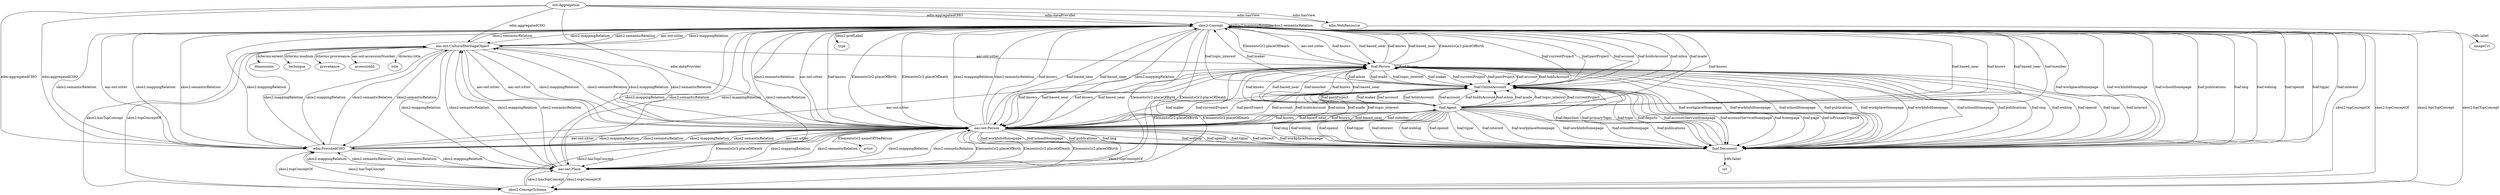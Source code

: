 digraph {
  type [type=attribute_name,label=type]
  "skos2:Concept1" [type=class_uri,label="skos2:Concept"]
  dimensions [type=attribute_name,label=dimensions]
  "aac-ont:CulturalHeritageObject1" [type=class_uri,label="aac-ont:CulturalHeritageObject"]
  imageUrl [type=attribute_name,label=imageUrl]
  "edm:WebResource1" [type=class_uri,label="edm:WebResource"]
  artist [type=attribute_name,label=artist]
  "aac-ont:Person1" [type=class_uri,label="aac-ont:Person"]
  url [type=attribute_name,label=url]
  "foaf:Document1" [type=class_uri,label="foaf:Document"]
  technique [type=attribute_name,label=technique]
  provenance [type=attribute_name,label=provenance]
  accessionId [type=attribute_name,label=accessionId]
  title [type=attribute_name,label=title]
  "skos2:ConceptScheme" [type=class_uri,label="skos2:ConceptScheme"]
  "ore:Aggregation" [type=class_uri,label="ore:Aggregation"]
  "aac-ont:Place" [type=class_uri,label="aac-ont:Place"]
  "edm:ProvidedCHO" [type=class_uri,label="edm:ProvidedCHO"]
  "foaf:Person" [type=class_uri,label="foaf:Person"]
  "foaf:Agent" [type=class_uri,label="foaf:Agent"]
  "foaf:OnlineAccount" [type=class_uri,label="foaf:OnlineAccount"]
  "skos2:Concept1" -> type [label="skos2:prefLabel",type=st_property_uri]
  "aac-ont:CulturalHeritageObject1" -> dimensions [label="dcterms:extent",type=st_property_uri]
  "edm:WebResource1" -> imageUrl [label="rdfs:label",type=st_property_uri]
  "aac-ont:Person1" -> artist [label="ElementsGr2:nameOfThePerson",type=st_property_uri]
  "foaf:Document1" -> url [label="rdfs:label",type=st_property_uri]
  "aac-ont:CulturalHeritageObject1" -> technique [label="dcterms:medium",type=st_property_uri]
  "aac-ont:CulturalHeritageObject1" -> provenance [label="dcterms:provenance",type=st_property_uri]
  "aac-ont:CulturalHeritageObject1" -> accessionId [label="aac-ont:accessionNumber",type=st_property_uri]
  "aac-ont:CulturalHeritageObject1" -> title [label="dcterms:title",type=st_property_uri]
  "skos2:Concept1" -> "skos2:Concept1" [label="skos2:mappingRelation",type=direct_property_uri,weight=1]
  "skos2:Concept1" -> "skos2:Concept1" [label="skos2:semanticRelation",type=direct_property_uri,weight=1]
  "skos2:Concept1" -> "skos2:ConceptScheme" [label="skos2:topConceptOf",type=direct_property_uri,weight=1]
  "skos2:ConceptScheme" -> "skos2:Concept1" [label="skos2:hasTopConcept",type=direct_property_uri,weight=1]
  "aac-ont:CulturalHeritageObject1" -> "aac-ont:Person1" [label="aac-ont:sitter",type=direct_property_uri,weight=1]
  "ore:Aggregation" -> "edm:WebResource1" [label="edm:hasView",type=direct_property_uri,weight=1]
  "aac-ont:Person1" -> "aac-ont:Place" [label="ElementsGr2:placeOfBirth",type=direct_property_uri,weight=1]
  "aac-ont:Person1" -> "aac-ont:Place" [label="ElementsGr2:placeOfDeath",type=direct_property_uri,weight=1]
  "edm:ProvidedCHO" -> "aac-ont:Person1" [label="aac-ont:sitter",type=direct_property_uri,weight=1]
  "foaf:Person" -> "foaf:Document1" [label="foaf:workplaceHomepage",type=direct_property_uri,weight=1]
  "foaf:Person" -> "foaf:Document1" [label="foaf:workInfoHomepage",type=direct_property_uri,weight=1]
  "foaf:Person" -> "foaf:Document1" [label="foaf:schoolHomepage",type=direct_property_uri,weight=1]
  "foaf:Person" -> "foaf:Document1" [label="foaf:publications",type=direct_property_uri,weight=1]
  "foaf:Agent" -> "foaf:Document1" [label="foaf:weblog",type=direct_property_uri,weight=1]
  "foaf:Agent" -> "foaf:Document1" [label="foaf:openid",type=direct_property_uri,weight=1]
  "foaf:Agent" -> "foaf:Document1" [label="foaf:tipjar",type=direct_property_uri,weight=1]
  "foaf:Agent" -> "foaf:Document1" [label="foaf:interest",type=direct_property_uri,weight=1]
  "foaf:OnlineAccount" -> "foaf:Document1" [label="foaf:accountServiceHomepage",type=direct_property_uri,weight=1]
  "ore:Aggregation" -> "edm:ProvidedCHO" [label="edm:aggregatedCHO",type=direct_property_uri,weight=1]
  "foaf:Person" -> "foaf:Person" [label="foaf:knows",type=direct_property_uri,weight=1]
  "foaf:Agent" -> "foaf:OnlineAccount" [label="foaf:account",type=direct_property_uri,weight=1]
  "foaf:Agent" -> "foaf:OnlineAccount" [label="foaf:holdsAccount",type=direct_property_uri,weight=1]
  "skos2:Concept1" -> "aac-ont:CulturalHeritageObject1" [label="skos2:mappingRelation",type=inherited,weight=4]
  "skos2:Concept1" -> "aac-ont:CulturalHeritageObject1" [label="skos2:semanticRelation",type=inherited,weight=4]
  "skos2:Concept1" -> "aac-ont:Person1" [label="skos2:mappingRelation",type=inherited,weight=4]
  "skos2:Concept1" -> "aac-ont:Person1" [label="skos2:semanticRelation",type=inherited,weight=4]
  "skos2:Concept1" -> "aac-ont:Person1" [label="aac-ont:sitter",type=inherited,weight=4]
  "skos2:Concept1" -> "aac-ont:Person1" [label="foaf:knows",type=inherited,weight=4]
  "skos2:Concept1" -> "aac-ont:Person1" [label="foaf:based_near",type=inherited,weight=4]
  "skos2:Concept1" -> "foaf:Document1" [label="foaf:workplaceHomepage",type=inherited,weight=4]
  "skos2:Concept1" -> "foaf:Document1" [label="foaf:workInfoHomepage",type=inherited,weight=4]
  "skos2:Concept1" -> "foaf:Document1" [label="foaf:schoolHomepage",type=inherited,weight=4]
  "skos2:Concept1" -> "foaf:Document1" [label="foaf:publications",type=inherited,weight=4]
  "skos2:Concept1" -> "foaf:Document1" [label="foaf:img",type=inherited,weight=4]
  "skos2:Concept1" -> "foaf:Document1" [label="foaf:weblog",type=inherited,weight=4]
  "skos2:Concept1" -> "foaf:Document1" [label="foaf:openid",type=inherited,weight=4]
  "skos2:Concept1" -> "foaf:Document1" [label="foaf:tipjar",type=inherited,weight=4]
  "skos2:Concept1" -> "foaf:Document1" [label="foaf:interest",type=inherited,weight=4]
  "skos2:Concept1" -> "skos2:ConceptScheme" [label="skos2:topConceptOf",type=inherited,weight=4]
  "skos2:Concept1" -> "aac-ont:Place" [label="skos2:mappingRelation",type=inherited,weight=4]
  "skos2:Concept1" -> "aac-ont:Place" [label="skos2:semanticRelation",type=inherited,weight=4]
  "skos2:Concept1" -> "aac-ont:Place" [label="ElementsGr2:placeOfBirth",type=inherited,weight=4]
  "skos2:Concept1" -> "aac-ont:Place" [label="ElementsGr2:placeOfDeath",type=inherited,weight=4]
  "skos2:Concept1" -> "edm:ProvidedCHO" [label="skos2:mappingRelation",type=inherited,weight=4]
  "skos2:Concept1" -> "edm:ProvidedCHO" [label="skos2:semanticRelation",type=inherited,weight=4]
  "skos2:Concept1" -> "foaf:Person" [label="aac-ont:sitter",type=inherited,weight=4]
  "skos2:Concept1" -> "foaf:Person" [label="foaf:knows",type=inherited,weight=4]
  "skos2:Concept1" -> "foaf:Person" [label="foaf:based_near",type=inherited,weight=4]
  "skos2:Concept1" -> "foaf:Agent" [label="foaf:knows",type=inherited,weight=4]
  "skos2:Concept1" -> "foaf:Agent" [label="foaf:based_near",type=inherited,weight=4]
  "skos2:Concept1" -> "foaf:OnlineAccount" [label="foaf:currentProject",type=inherited,weight=4]
  "skos2:Concept1" -> "foaf:OnlineAccount" [label="foaf:pastProject",type=inherited,weight=4]
  "skos2:Concept1" -> "foaf:OnlineAccount" [label="foaf:account",type=inherited,weight=4]
  "skos2:Concept1" -> "foaf:OnlineAccount" [label="foaf:holdsAccount",type=inherited,weight=4]
  "skos2:Concept1" -> "foaf:OnlineAccount" [label="foaf:mbox",type=inherited,weight=4]
  "skos2:Concept1" -> "foaf:OnlineAccount" [label="foaf:made",type=inherited,weight=4]
  "skos2:Concept1" -> "foaf:OnlineAccount" [label="foaf:topic_interest",type=inherited,weight=4]
  "aac-ont:CulturalHeritageObject1" -> "skos2:Concept1" [label="aac-ont:sitter",type=inherited,weight=4]
  "aac-ont:CulturalHeritageObject1" -> "skos2:Concept1" [label="skos2:mappingRelation",type=inherited,weight=4]
  "aac-ont:CulturalHeritageObject1" -> "skos2:Concept1" [label="skos2:semanticRelation",type=inherited,weight=4]
  "aac-ont:CulturalHeritageObject1" -> "aac-ont:Person1" [label="aac-ont:sitter",type=inherited,weight=4]
  "aac-ont:CulturalHeritageObject1" -> "aac-ont:Person1" [label="skos2:mappingRelation",type=inherited,weight=4]
  "aac-ont:CulturalHeritageObject1" -> "aac-ont:Person1" [label="skos2:semanticRelation",type=inherited,weight=4]
  "aac-ont:CulturalHeritageObject1" -> "skos2:ConceptScheme" [label="skos2:topConceptOf",type=inherited,weight=4]
  "aac-ont:CulturalHeritageObject1" -> "aac-ont:Place" [label="skos2:mappingRelation",type=inherited,weight=4]
  "aac-ont:CulturalHeritageObject1" -> "aac-ont:Place" [label="skos2:semanticRelation",type=inherited,weight=4]
  "aac-ont:CulturalHeritageObject1" -> "edm:ProvidedCHO" [label="skos2:mappingRelation",type=inherited,weight=4]
  "aac-ont:CulturalHeritageObject1" -> "edm:ProvidedCHO" [label="skos2:semanticRelation",type=inherited,weight=4]
  "aac-ont:CulturalHeritageObject1" -> "foaf:Person" [label="aac-ont:sitter",type=inherited,weight=4]
  "aac-ont:Person1" -> "skos2:Concept1" [label="ElementsGr2:placeOfBirth",type=inherited,weight=4]
  "aac-ont:Person1" -> "skos2:Concept1" [label="ElementsGr2:placeOfDeath",type=inherited,weight=4]
  "aac-ont:Person1" -> "skos2:Concept1" [label="skos2:mappingRelation",type=inherited,weight=4]
  "aac-ont:Person1" -> "skos2:Concept1" [label="skos2:semanticRelation",type=inherited,weight=4]
  "aac-ont:Person1" -> "skos2:Concept1" [label="foaf:knows",type=inherited,weight=4]
  "aac-ont:Person1" -> "skos2:Concept1" [label="foaf:based_near",type=inherited,weight=4]
  "aac-ont:Person1" -> "aac-ont:CulturalHeritageObject1" [label="skos2:mappingRelation",type=inherited,weight=4]
  "aac-ont:Person1" -> "aac-ont:CulturalHeritageObject1" [label="skos2:semanticRelation",type=inherited,weight=4]
  "aac-ont:Person1" -> "foaf:Document1" [label="foaf:workplaceHomepage",type=inherited,weight=4]
  "aac-ont:Person1" -> "foaf:Document1" [label="foaf:workInfoHomepage",type=inherited,weight=4]
  "aac-ont:Person1" -> "foaf:Document1" [label="foaf:schoolHomepage",type=inherited,weight=4]
  "aac-ont:Person1" -> "foaf:Document1" [label="foaf:publications",type=inherited,weight=4]
  "aac-ont:Person1" -> "foaf:Document1" [label="foaf:img",type=inherited,weight=4]
  "aac-ont:Person1" -> "foaf:Document1" [label="foaf:weblog",type=inherited,weight=4]
  "aac-ont:Person1" -> "foaf:Document1" [label="foaf:openid",type=inherited,weight=4]
  "aac-ont:Person1" -> "foaf:Document1" [label="foaf:tipjar",type=inherited,weight=4]
  "aac-ont:Person1" -> "foaf:Document1" [label="foaf:interest",type=inherited,weight=4]
  "aac-ont:Person1" -> "skos2:ConceptScheme" [label="skos2:topConceptOf",type=inherited,weight=4]
  "aac-ont:Person1" -> "aac-ont:Place" [label="ElementsGr2:placeOfBirth",type=inherited,weight=4]
  "aac-ont:Person1" -> "aac-ont:Place" [label="ElementsGr2:placeOfDeath",type=inherited,weight=4]
  "aac-ont:Person1" -> "aac-ont:Place" [label="skos2:mappingRelation",type=inherited,weight=4]
  "aac-ont:Person1" -> "aac-ont:Place" [label="skos2:semanticRelation",type=inherited,weight=4]
  "aac-ont:Person1" -> "edm:ProvidedCHO" [label="skos2:mappingRelation",type=inherited,weight=4]
  "aac-ont:Person1" -> "edm:ProvidedCHO" [label="skos2:semanticRelation",type=inherited,weight=4]
  "aac-ont:Person1" -> "foaf:Person" [label="foaf:knows",type=inherited,weight=4]
  "aac-ont:Person1" -> "foaf:Person" [label="foaf:based_near",type=inherited,weight=4]
  "aac-ont:Person1" -> "foaf:Agent" [label="foaf:knows",type=inherited,weight=4]
  "aac-ont:Person1" -> "foaf:Agent" [label="foaf:based_near",type=inherited,weight=4]
  "aac-ont:Person1" -> "foaf:OnlineAccount" [label="foaf:currentProject",type=inherited,weight=4]
  "aac-ont:Person1" -> "foaf:OnlineAccount" [label="foaf:pastProject",type=inherited,weight=4]
  "aac-ont:Person1" -> "foaf:OnlineAccount" [label="foaf:account",type=inherited,weight=4]
  "aac-ont:Person1" -> "foaf:OnlineAccount" [label="foaf:holdsAccount",type=inherited,weight=4]
  "aac-ont:Person1" -> "foaf:OnlineAccount" [label="foaf:mbox",type=inherited,weight=4]
  "aac-ont:Person1" -> "foaf:OnlineAccount" [label="foaf:made",type=inherited,weight=4]
  "aac-ont:Person1" -> "foaf:OnlineAccount" [label="foaf:topic_interest",type=inherited,weight=4]
  "foaf:Document1" -> "foaf:OnlineAccount" [label="foaf:primaryTopic",type=inherited,weight=4]
  "foaf:Document1" -> "foaf:OnlineAccount" [label="foaf:topic",type=inherited,weight=4]
  "foaf:Document1" -> "foaf:OnlineAccount" [label="foaf:depicts",type=inherited,weight=4]
  "skos2:ConceptScheme" -> "skos2:Concept1" [label="skos2:hasTopConcept",type=inherited,weight=4]
  "skos2:ConceptScheme" -> "aac-ont:CulturalHeritageObject1" [label="skos2:hasTopConcept",type=inherited,weight=4]
  "skos2:ConceptScheme" -> "aac-ont:Person1" [label="skos2:hasTopConcept",type=inherited,weight=4]
  "skos2:ConceptScheme" -> "aac-ont:Place" [label="skos2:hasTopConcept",type=inherited,weight=4]
  "skos2:ConceptScheme" -> "edm:ProvidedCHO" [label="skos2:hasTopConcept",type=inherited,weight=4]
  "ore:Aggregation" -> "skos2:Concept1" [label="edm:aggregatedCHO",type=inherited,weight=4]
  "ore:Aggregation" -> "skos2:Concept1" [label="edm:dataProvider",type=inherited,weight=4]
  "ore:Aggregation" -> "aac-ont:CulturalHeritageObject1" [label="edm:aggregatedCHO",type=inherited,weight=4]
  "ore:Aggregation" -> "edm:WebResource1" [label="edm:hasView",type=inherited,weight=4]
  "ore:Aggregation" -> "aac-ont:Person1" [label="edm:dataProvider",type=inherited,weight=4]
  "ore:Aggregation" -> "edm:ProvidedCHO" [label="edm:aggregatedCHO",type=inherited,weight=4]
  "aac-ont:Place" -> "skos2:Concept1" [label="skos2:mappingRelation",type=inherited,weight=4]
  "aac-ont:Place" -> "skos2:Concept1" [label="skos2:semanticRelation",type=inherited,weight=4]
  "aac-ont:Place" -> "aac-ont:CulturalHeritageObject1" [label="skos2:mappingRelation",type=inherited,weight=4]
  "aac-ont:Place" -> "aac-ont:CulturalHeritageObject1" [label="skos2:semanticRelation",type=inherited,weight=4]
  "aac-ont:Place" -> "aac-ont:Person1" [label="skos2:mappingRelation",type=inherited,weight=4]
  "aac-ont:Place" -> "aac-ont:Person1" [label="skos2:semanticRelation",type=inherited,weight=4]
  "aac-ont:Place" -> "skos2:ConceptScheme" [label="skos2:topConceptOf",type=inherited,weight=4]
  "aac-ont:Place" -> "edm:ProvidedCHO" [label="skos2:mappingRelation",type=inherited,weight=4]
  "aac-ont:Place" -> "edm:ProvidedCHO" [label="skos2:semanticRelation",type=inherited,weight=4]
  "edm:ProvidedCHO" -> "skos2:Concept1" [label="aac-ont:sitter",type=inherited,weight=4]
  "edm:ProvidedCHO" -> "skos2:Concept1" [label="skos2:mappingRelation",type=inherited,weight=4]
  "edm:ProvidedCHO" -> "skos2:Concept1" [label="skos2:semanticRelation",type=inherited,weight=4]
  "edm:ProvidedCHO" -> "aac-ont:CulturalHeritageObject1" [label="skos2:mappingRelation",type=inherited,weight=4]
  "edm:ProvidedCHO" -> "aac-ont:CulturalHeritageObject1" [label="skos2:semanticRelation",type=inherited,weight=4]
  "edm:ProvidedCHO" -> "aac-ont:Person1" [label="aac-ont:sitter",type=inherited,weight=4]
  "edm:ProvidedCHO" -> "aac-ont:Person1" [label="skos2:mappingRelation",type=inherited,weight=4]
  "edm:ProvidedCHO" -> "aac-ont:Person1" [label="skos2:semanticRelation",type=inherited,weight=4]
  "edm:ProvidedCHO" -> "skos2:ConceptScheme" [label="skos2:topConceptOf",type=inherited,weight=4]
  "edm:ProvidedCHO" -> "aac-ont:Place" [label="skos2:mappingRelation",type=inherited,weight=4]
  "edm:ProvidedCHO" -> "aac-ont:Place" [label="skos2:semanticRelation",type=inherited,weight=4]
  "edm:ProvidedCHO" -> "foaf:Person" [label="aac-ont:sitter",type=inherited,weight=4]
  "foaf:Person" -> "skos2:Concept1" [label="foaf:knows",type=inherited,weight=4]
  "foaf:Person" -> "skos2:Concept1" [label="foaf:based_near",type=inherited,weight=4]
  "foaf:Person" -> "skos2:Concept1" [label="ElementsGr2:placeOfBirth",type=inherited,weight=4]
  "foaf:Person" -> "skos2:Concept1" [label="ElementsGr2:placeOfDeath",type=inherited,weight=4]
  "foaf:Person" -> "aac-ont:Person1" [label="foaf:knows",type=inherited,weight=4]
  "foaf:Person" -> "aac-ont:Person1" [label="foaf:based_near",type=inherited,weight=4]
  "foaf:Person" -> "foaf:Document1" [label="foaf:workplaceHomepage",type=inherited,weight=4]
  "foaf:Person" -> "foaf:Document1" [label="foaf:workInfoHomepage",type=inherited,weight=4]
  "foaf:Person" -> "foaf:Document1" [label="foaf:schoolHomepage",type=inherited,weight=4]
  "foaf:Person" -> "foaf:Document1" [label="foaf:publications",type=inherited,weight=4]
  "foaf:Person" -> "foaf:Document1" [label="foaf:img",type=inherited,weight=4]
  "foaf:Person" -> "foaf:Document1" [label="foaf:weblog",type=inherited,weight=4]
  "foaf:Person" -> "foaf:Document1" [label="foaf:openid",type=inherited,weight=4]
  "foaf:Person" -> "foaf:Document1" [label="foaf:tipjar",type=inherited,weight=4]
  "foaf:Person" -> "foaf:Document1" [label="foaf:interest",type=inherited,weight=4]
  "foaf:Person" -> "aac-ont:Place" [label="ElementsGr2:placeOfBirth",type=inherited,weight=4]
  "foaf:Person" -> "aac-ont:Place" [label="ElementsGr2:placeOfDeath",type=inherited,weight=4]
  "foaf:Person" -> "foaf:Agent" [label="foaf:knows",type=inherited,weight=4]
  "foaf:Person" -> "foaf:Agent" [label="foaf:based_near",type=inherited,weight=4]
  "foaf:Person" -> "foaf:OnlineAccount" [label="foaf:currentProject",type=inherited,weight=4]
  "foaf:Person" -> "foaf:OnlineAccount" [label="foaf:pastProject",type=inherited,weight=4]
  "foaf:Person" -> "foaf:OnlineAccount" [label="foaf:account",type=inherited,weight=4]
  "foaf:Person" -> "foaf:OnlineAccount" [label="foaf:holdsAccount",type=inherited,weight=4]
  "foaf:Person" -> "foaf:OnlineAccount" [label="foaf:mbox",type=inherited,weight=4]
  "foaf:Person" -> "foaf:OnlineAccount" [label="foaf:made",type=inherited,weight=4]
  "foaf:Person" -> "foaf:OnlineAccount" [label="foaf:topic_interest",type=inherited,weight=4]
  "foaf:Agent" -> "skos2:Concept1" [label="foaf:knows",type=inherited,weight=4]
  "foaf:Agent" -> "skos2:Concept1" [label="foaf:based_near",type=inherited,weight=4]
  "foaf:Agent" -> "skos2:Concept1" [label="foaf:member",type=inherited,weight=4]
  "foaf:Agent" -> "aac-ont:Person1" [label="foaf:knows",type=inherited,weight=4]
  "foaf:Agent" -> "aac-ont:Person1" [label="foaf:based_near",type=inherited,weight=4]
  "foaf:Agent" -> "aac-ont:Person1" [label="foaf:member",type=inherited,weight=4]
  "foaf:Agent" -> "foaf:Document1" [label="foaf:weblog",type=inherited,weight=4]
  "foaf:Agent" -> "foaf:Document1" [label="foaf:openid",type=inherited,weight=4]
  "foaf:Agent" -> "foaf:Document1" [label="foaf:tipjar",type=inherited,weight=4]
  "foaf:Agent" -> "foaf:Document1" [label="foaf:interest",type=inherited,weight=4]
  "foaf:Agent" -> "foaf:Document1" [label="foaf:workplaceHomepage",type=inherited,weight=4]
  "foaf:Agent" -> "foaf:Document1" [label="foaf:workInfoHomepage",type=inherited,weight=4]
  "foaf:Agent" -> "foaf:Document1" [label="foaf:schoolHomepage",type=inherited,weight=4]
  "foaf:Agent" -> "foaf:Document1" [label="foaf:publications",type=inherited,weight=4]
  "foaf:Agent" -> "foaf:Document1" [label="foaf:img",type=inherited,weight=4]
  "foaf:Agent" -> "foaf:Person" [label="foaf:knows",type=inherited,weight=4]
  "foaf:Agent" -> "foaf:Person" [label="foaf:based_near",type=inherited,weight=4]
  "foaf:Agent" -> "foaf:Person" [label="foaf:member",type=inherited,weight=4]
  "foaf:Agent" -> "foaf:OnlineAccount" [label="foaf:account",type=inherited,weight=4]
  "foaf:Agent" -> "foaf:OnlineAccount" [label="foaf:holdsAccount",type=inherited,weight=4]
  "foaf:Agent" -> "foaf:OnlineAccount" [label="foaf:mbox",type=inherited,weight=4]
  "foaf:Agent" -> "foaf:OnlineAccount" [label="foaf:made",type=inherited,weight=4]
  "foaf:Agent" -> "foaf:OnlineAccount" [label="foaf:topic_interest",type=inherited,weight=4]
  "foaf:Agent" -> "foaf:OnlineAccount" [label="foaf:currentProject",type=inherited,weight=4]
  "foaf:Agent" -> "foaf:OnlineAccount" [label="foaf:pastProject",type=inherited,weight=4]
  "foaf:OnlineAccount" -> "skos2:Concept1" [label="foaf:maker",type=inherited,weight=4]
  "foaf:OnlineAccount" -> "aac-ont:Person1" [label="foaf:maker",type=inherited,weight=4]
  "foaf:OnlineAccount" -> "foaf:Document1" [label="foaf:accountServiceHomepage",type=inherited,weight=4]
  "foaf:OnlineAccount" -> "foaf:Document1" [label="foaf:homepage",type=inherited,weight=4]
  "foaf:OnlineAccount" -> "foaf:Document1" [label="foaf:page",type=inherited,weight=4]
  "foaf:OnlineAccount" -> "foaf:Document1" [label="foaf:isPrimaryTopicOf",type=inherited,weight=4]
  "foaf:OnlineAccount" -> "foaf:Document1" [label="foaf:depiction",type=inherited,weight=4]
  "foaf:OnlineAccount" -> "foaf:Person" [label="foaf:maker",type=inherited,weight=4]
  "foaf:OnlineAccount" -> "foaf:Agent" [label="foaf:maker",type=inherited,weight=4]
}
